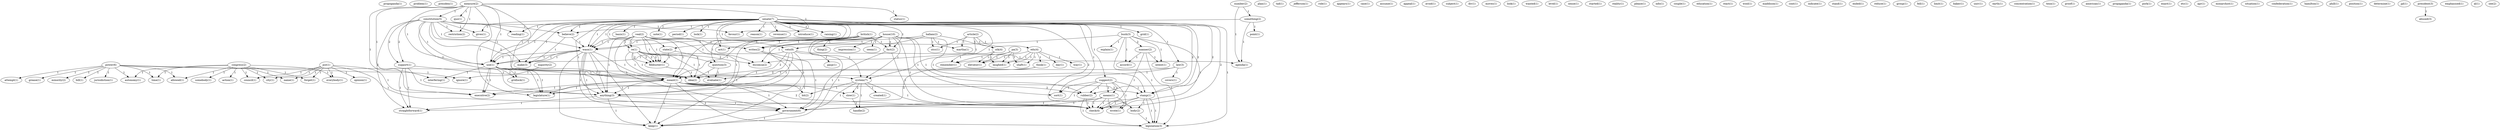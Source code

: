 digraph G {
  propoganda [ label="propoganda(1)" ];
  problem [ label="problem(1)" ];
  presiden [ label="presiden(1)" ];
  power [ label="power(6)" ];
  jurisidiction [ label="jurisidiction(1)" ];
  attempt [ label="attempt(1)" ];
  grease [ label="grease(1)" ];
  minority [ label="minority(2)" ];
  bill [ label="bill(1)" ];
  time [ label="time(1)" ];
  allowed [ label="allowed(1)" ];
  ignore [ label="ignore(1)" ];
  system [ label="system(7)" ];
  autonomy [ label="autonomy(1)" ];
  plan [ label="plan(1)" ];
  put [ label="put(1)" ];
  everybody [ label="everybody(1)" ];
  name [ label="name(1)" ];
  council [ label="council(1)" ];
  opinion [ label="opinion(1)" ];
  executive [ label="executive(2)" ];
  city [ label="city(1)" ];
  forget [ label="forget(1)" ];
  check [ label="check(4)" ];
  tad [ label="tad(1)" ];
  number [ label="number(2)" ];
  something [ label="something(2)" ];
  agenda [ label="agenda(1)" ];
  jefferson [ label="jefferson(1)" ];
  role [ label="role(1)" ];
  appears [ label="appears(1)" ];
  case [ label="case(1)" ];
  assume [ label="assume(1)" ];
  appeal [ label="appeal(1)" ];
  congress [ label="congress(2)" ];
  somebody [ label="somebody(1)" ];
  action [ label="action(1)" ];
  measure [ label="measure(2)" ];
  quo [ label="quo(1)" ];
  use [ label="use(2)" ];
  interfering [ label="interfering(1)" ];
  status [ label="status(1)" ];
  constitution [ label="constitution(5)" ];
  use [ label="use(1)" ];
  meant [ label="meant(1)" ];
  restriction [ label="restriction(2)" ];
  favour [ label="favour(1)" ];
  legislature [ label="legislature(1)" ];
  avoid [ label="avoid(1)" ];
  senate [ label="senate(7)" ];
  grid [ label="grid(1)" ];
  law [ label="law(3)" ];
  basis [ label="basis(1)" ];
  note [ label="note(1)" ];
  wasn [ label="wasn(1)" ];
  period [ label="period(1)" ];
  lock [ label="lock(1)" ];
  reason [ label="reason(1)" ];
  stamp [ label="stamp(1)" ];
  veto [ label="veto(8)" ];
  question [ label="question(3)" ];
  suggest [ label="suggest(2)" ];
  body [ label="body(2)" ];
  act [ label="act(1)" ];
  believe [ label="believe(2)" ];
  revenue [ label="revenue(1)" ];
  introduce [ label="introduce(1)" ];
  wasn [ label="wasn(1)" ];
  fact [ label="fact(2)" ];
  stamp [ label="stamp(1)" ];
  state [ label="state(2)" ];
  raising [ label="raising(1)" ];
  anything [ label="anything(3)" ];
  rubber [ label="rubber(2)" ];
  gives [ label="gives(1)" ];
  reading [ label="reading(1)" ];
  make [ label="make(3)" ];
  sort [ label="sort(1)" ];
  legislation [ label="legislation(3)" ];
  subject [ label="subject(1)" ];
  article [ label="article(2)" ];
  edu [ label="edu(4)" ];
  dscomsa [ label="dscomsa(2)" ];
  utcc [ label="utcc(1)" ];
  martha [ label="martha(1)" ];
  utk [ label="utk(4)" ];
  div [ label="div(1)" ];
  moves [ label="moves(1)" ];
  point [ label="point(1)" ];
  look [ label="look(1)" ];
  evaluate [ label="evaluate(1)" ];
  idea [ label="idea(2)" ];
  covers [ label="covers(1)" ];
  wanted [ label="wanted(1)" ];
  level [ label="level(1)" ];
  sense [ label="sense(1)" ];
  started [ label="started(1)" ];
  reality [ label="reality(1)" ];
  please [ label="please(1)" ];
  day [ label="day(1)" ];
  way [ label="way(1)" ];
  think [ label="think(1)" ];
  shaft [ label="shaft(1)" ];
  elevator [ label="elevator(1)" ];
  remember [ label="remember(1)" ];
  laughed [ label="laughed(1)" ];
  info [ label="info(1)" ];
  veal [ label="veal(2)" ];
  re [ label="re(2)" ];
  re [ label="re(1)" ];
  fillibuster [ label="fillibuster(1)" ];
  fillibuster [ label="fillibuster(1)" ];
  writes [ label="writes(2)" ];
  government [ label="government(6)" ];
  keep [ label="keep(1)" ];
  couple [ label="couple(1)" ];
  hallam [ label="hallam(2)" ];
  education [ label="education(1)" ];
  react [ label="react(1)" ];
  wool [ label="wool(1)" ];
  bush [ label="bush(3)" ];
  manner [ label="manner(2)" ];
  accord [ label="accord(1)" ];
  explain [ label="explain(1)" ];
  intent [ label="intent(1)" ];
  maddison [ label="maddison(1)" ];
  gridlock [ label="gridlock(1)" ];
  cont [ label="cont(1)" ];
  indicate [ label="indicate(1)" ];
  stand [ label="stand(1)" ];
  majority [ label="majority(2)" ];
  ended [ label="ended(1)" ];
  british [ label="british(1)" ];
  reduce [ label="reduce(1)" ];
  group [ label="group(1)" ];
  fell [ label="fell(1)" ];
  limit [ label="limit(1)" ];
  gasp [ label="gasp(1)" ];
  baker [ label="baker(1)" ];
  straightforward [ label="straightforward(1)" ];
  pa [ label="pa(3)" ];
  univ [ label="univ(1)" ];
  earth [ label="earth(1)" ];
  concentration [ label="concentration(1)" ];
  support [ label="support(1)" ];
  support [ label="support(1)" ];
  tenn [ label="tenn(1)" ];
  proof [ label="proof(1)" ];
  means [ label="means(1)" ];
  means [ label="means(1)" ];
  wrote [ label="wrote(1)" ];
  american [ label="american(1)" ];
  propaganda [ label="propaganda(1)" ];
  house [ label="house(10)" ];
  thing [ label="thing(2)" ];
  impression [ label="impression(1)" ];
  seem [ label="seem(1)" ];
  bit [ label="bit(2)" ];
  slow [ label="slow(1)" ];
  pork [ label="pork(1)" ];
  enact [ label="enact(1)" ];
  created [ label="created(1)" ];
  handle [ label="handle(2)" ];
  etc [ label="etc(1)" ];
  apr [ label="apr(1)" ];
  monarchist [ label="monarchist(1)" ];
  situation [ label="situation(1)" ];
  confederation [ label="confederation(1)" ];
  hamilton [ label="hamilton(1)" ];
  phill [ label="phill(1)" ];
  position [ label="position(1)" ];
  determine [ label="determine(1)" ];
  jpl [ label="jpl(1)" ];
  president [ label="president(3)" ];
  abused [ label="abused(3)" ];
  emphasised [ label="emphasised(1)" ];
  al [ label="al(1)" ];
  see [ label="see(2)" ];
  power -> jurisidiction [ label="1" ];
  power -> attempt [ label="1" ];
  power -> grease [ label="1" ];
  power -> minority [ label="1" ];
  power -> bill [ label="1" ];
  power -> time [ label="1" ];
  power -> allowed [ label="1" ];
  power -> ignore [ label="1" ];
  power -> system [ label="1" ];
  power -> autonomy [ label="1" ];
  put -> everybody [ label="1" ];
  put -> name [ label="1" ];
  put -> council [ label="1" ];
  put -> opinion [ label="1" ];
  put -> executive [ label="1" ];
  put -> city [ label="1" ];
  put -> forget [ label="1" ];
  put -> check [ label="1" ];
  number -> something [ label="1" ];
  number -> agenda [ label="1" ];
  congress -> everybody [ label="1" ];
  congress -> somebody [ label="1" ];
  congress -> name [ label="1" ];
  congress -> council [ label="1" ];
  congress -> time [ label="1" ];
  congress -> allowed [ label="1" ];
  congress -> action [ label="1" ];
  congress -> city [ label="1" ];
  congress -> forget [ label="1" ];
  congress -> autonomy [ label="1" ];
  measure -> quo [ label="1" ];
  measure -> use [ label="1" ];
  measure -> interfering [ label="1" ];
  measure -> status [ label="1" ];
  measure -> constitution [ label="1" ];
  measure -> use [ label="1" ];
  measure -> meant [ label="1" ];
  measure -> restriction [ label="1" ];
  measure -> executive [ label="1" ];
  measure -> favour [ label="1" ];
  measure -> legislature [ label="1" ];
  senate -> grid [ label="1" ];
  senate -> law [ label="1" ];
  senate -> basis [ label="1" ];
  senate -> note [ label="1" ];
  senate -> wasn [ label="1" ];
  senate -> period [ label="1" ];
  senate -> use [ label="1" ];
  senate -> lock [ label="1" ];
  senate -> reason [ label="1" ];
  senate -> stamp [ label="2" ];
  senate -> veto [ label="1" ];
  senate -> question [ label="1" ];
  senate -> suggest [ label="1" ];
  senate -> body [ label="2" ];
  senate -> use [ label="1" ];
  senate -> meant [ label="1" ];
  senate -> act [ label="1" ];
  senate -> believe [ label="1" ];
  senate -> revenue [ label="1" ];
  senate -> introduce [ label="1" ];
  senate -> wasn [ label="1" ];
  senate -> fact [ label="1" ];
  senate -> stamp [ label="2" ];
  senate -> system [ label="1" ];
  senate -> state [ label="1" ];
  senate -> raising [ label="1" ];
  senate -> anything [ label="1" ];
  senate -> rubber [ label="2" ];
  senate -> gives [ label="1" ];
  senate -> reading [ label="1" ];
  senate -> make [ label="1" ];
  senate -> sort [ label="1" ];
  senate -> legislation [ label="1" ];
  senate -> check [ label="2" ];
  article -> edu [ label="1" ];
  article -> dscomsa [ label="1" ];
  article -> utcc [ label="1" ];
  article -> martha [ label="1" ];
  article -> utk [ label="1" ];
  something -> point [ label="1" ];
  something -> believe [ label="1" ];
  something -> agenda [ label="1" ];
  law -> evaluate [ label="1" ];
  law -> idea [ label="1" ];
  law -> covers [ label="1" ];
  edu -> day [ label="1" ];
  edu -> way [ label="1" ];
  edu -> think [ label="1" ];
  edu -> shaft [ label="1" ];
  edu -> elevator [ label="1" ];
  edu -> remember [ label="1" ];
  edu -> laughed [ label="1" ];
  veal -> wasn [ label="1" ];
  veal -> re [ label="1" ];
  veal -> dscomsa [ label="1" ];
  veal -> re [ label="1" ];
  veal -> meant [ label="1" ];
  veal -> fillibuster [ label="1" ];
  veal -> wasn [ label="1" ];
  veal -> anything [ label="1" ];
  veal -> fillibuster [ label="1" ];
  veal -> writes [ label="1" ];
  veal -> government [ label="1" ];
  veal -> keep [ label="1" ];
  hallam -> dscomsa [ label="1" ];
  hallam -> utcc [ label="1" ];
  hallam -> martha [ label="1" ];
  hallam -> utk [ label="1" ];
  hallam -> writes [ label="1" ];
  wasn -> use [ label="1" ];
  wasn -> use [ label="1" ];
  wasn -> meant [ label="1" ];
  wasn -> anything [ label="1" ];
  wasn -> make [ label="1" ];
  wasn -> government [ label="1" ];
  wasn -> keep [ label="1" ];
  re -> dscomsa [ label="2" ];
  re -> question [ label="1" ];
  re -> evaluate [ label="1" ];
  re -> fillibuster [ label="2" ];
  re -> idea [ label="1" ];
  re -> fillibuster [ label="2" ];
  bush -> manner [ label="2" ];
  bush -> accord [ label="1" ];
  bush -> veto [ label="1" ];
  bush -> explain [ label="1" ];
  bush -> legislation [ label="1" ];
  bush -> intent [ label="1" ];
  bush -> check [ label="1" ];
  use -> interfering [ label="1" ];
  use -> meant [ label="1" ];
  use -> executive [ label="1" ];
  use -> gridlock [ label="1" ];
  use -> legislature [ label="1" ];
  manner -> accord [ label="1" ];
  manner -> legislation [ label="1" ];
  manner -> intent [ label="1" ];
  manner -> check [ label="1" ];
  stamp -> body [ label="1" ];
  stamp -> legislation [ label="1" ];
  stamp -> check [ label="1" ];
  majority -> ignore [ label="1" ];
  british -> meant [ label="1" ];
  british -> wasn [ label="1" ];
  british -> fact [ label="1" ];
  british -> system [ label="1" ];
  british -> anything [ label="1" ];
  british -> writes [ label="1" ];
  british -> keep [ label="1" ];
  veto -> use [ label="1" ];
  veto -> meant [ label="2" ];
  veto -> executive [ label="1" ];
  veto -> gasp [ label="1" ];
  veto -> agenda [ label="1" ];
  veto -> anything [ label="2" ];
  veto -> legislature [ label="1" ];
  question -> evaluate [ label="1" ];
  question -> idea [ label="1" ];
  think -> idea [ label="2" ];
  think -> straightforward [ label="2" ];
  pa -> shaft [ label="1" ];
  pa -> elevator [ label="1" ];
  pa -> remember [ label="1" ];
  pa -> laughed [ label="1" ];
  constitution -> use [ label="1" ];
  constitution -> believe [ label="1" ];
  constitution -> support [ label="2" ];
  constitution -> wasn [ label="1" ];
  constitution -> restriction [ label="1" ];
  constitution -> idea [ label="2" ];
  constitution -> anything [ label="2" ];
  constitution -> gives [ label="1" ];
  constitution -> reading [ label="1" ];
  constitution -> make [ label="1" ];
  constitution -> support [ label="2" ];
  constitution -> favour [ label="1" ];
  constitution -> straightforward [ label="2" ];
  suggest -> stamp [ label="1" ];
  suggest -> means [ label="1" ];
  suggest -> rubber [ label="1" ];
  suggest -> means [ label="1" ];
  suggest -> sort [ label="1" ];
  suggest -> wrote [ label="1" ];
  suggest -> government [ label="1" ];
  body -> legislation [ label="1" ];
  house -> thing [ label="1" ];
  house -> act [ label="1" ];
  house -> impression [ label="1" ];
  house -> wasn [ label="1" ];
  house -> fact [ label="1" ];
  house -> stamp [ label="1" ];
  house -> system [ label="1" ];
  house -> state [ label="2" ];
  house -> anything [ label="1" ];
  house -> seem [ label="1" ];
  house -> rubber [ label="1" ];
  house -> sort [ label="1" ];
  house -> check [ label="1" ];
  re -> fillibuster [ label="2" ];
  re -> idea [ label="1" ];
  re -> fillibuster [ label="2" ];
  use -> meant [ label="1" ];
  use -> executive [ label="1" ];
  use -> gridlock [ label="1" ];
  use -> legislature [ label="1" ];
  meant -> stamp [ label="2" ];
  meant -> executive [ label="1" ];
  meant -> bit [ label="1" ];
  meant -> anything [ label="1" ];
  meant -> rubber [ label="2" ];
  meant -> legislation [ label="2" ];
  meant -> slow [ label="1" ];
  meant -> legislature [ label="1" ];
  meant -> government [ label="1" ];
  meant -> check [ label="2" ];
  meant -> keep [ label="1" ];
  believe -> wasn [ label="1" ];
  believe -> make [ label="1" ];
  support -> idea [ label="1" ];
  support -> anything [ label="1" ];
  support -> straightforward [ label="1" ];
  fillibuster -> idea [ label="1" ];
  wasn -> anything [ label="1" ];
  wasn -> make [ label="1" ];
  wasn -> government [ label="1" ];
  wasn -> keep [ label="1" ];
  fact -> government [ label="1" ];
  fact -> check [ label="1" ];
  stamp -> legislation [ label="1" ];
  stamp -> check [ label="1" ];
  system -> bit [ label="1" ];
  system -> created [ label="1" ];
  system -> slow [ label="2" ];
  system -> government [ label="1" ];
  system -> check [ label="1" ];
  system -> handle [ label="1" ];
  state -> idea [ label="1" ];
  state -> fillibuster [ label="1" ];
  means -> wrote [ label="1" ];
  means -> government [ label="1" ];
  means -> check [ label="1" ];
  utk -> elevator [ label="1" ];
  utk -> remember [ label="1" ];
  utk -> laughed [ label="1" ];
  anything -> straightforward [ label="1" ];
  anything -> government [ label="1" ];
  anything -> keep [ label="1" ];
  rubber -> legislation [ label="1" ];
  rubber -> check [ label="1" ];
  means -> wrote [ label="1" ];
  means -> government [ label="1" ];
  means -> check [ label="1" ];
  support -> straightforward [ label="1" ];
  slow -> handle [ label="1" ];
  president -> abused [ label="1" ];
  writes -> government [ label="1" ];
  writes -> keep [ label="1" ];
  government -> keep [ label="1" ];
}
